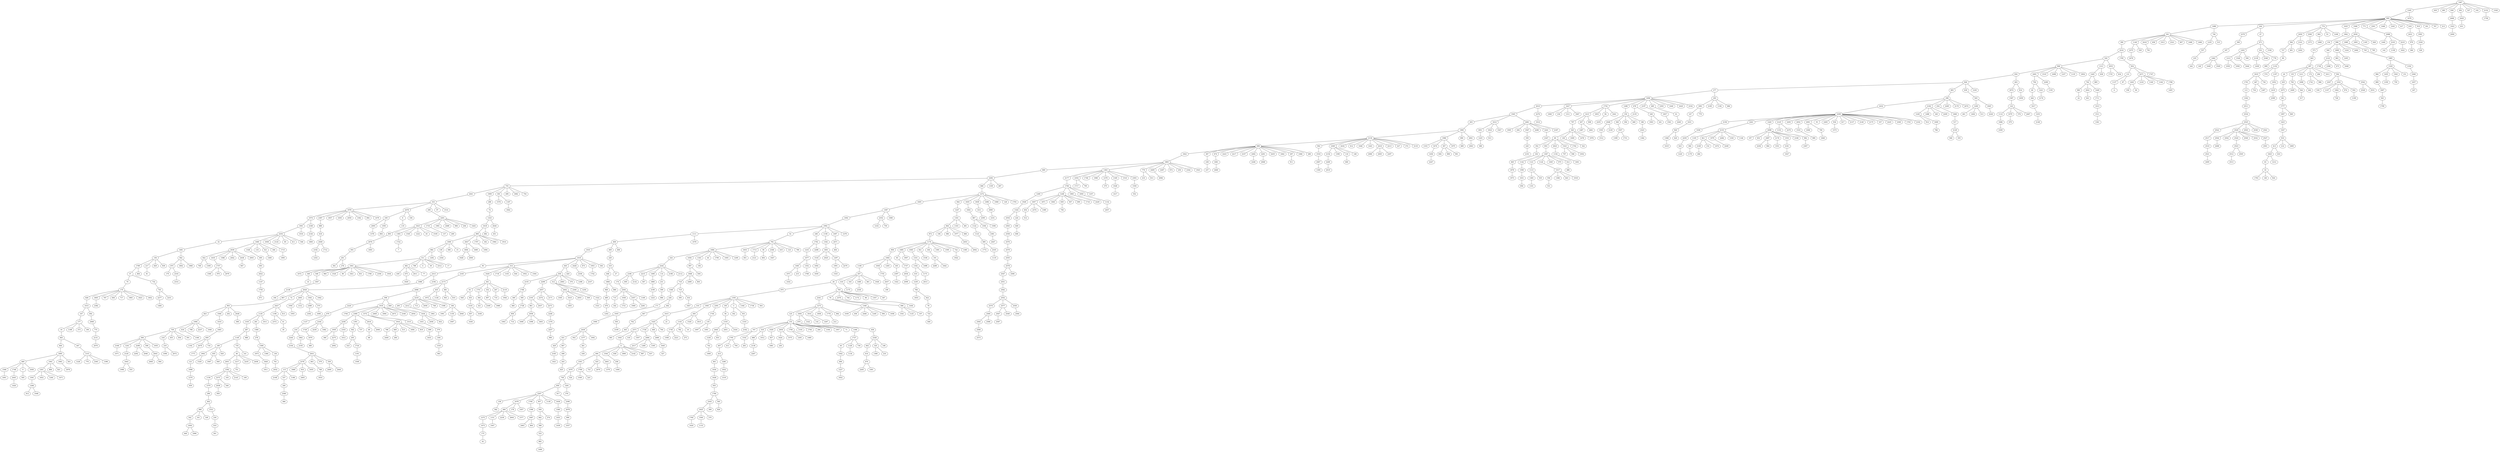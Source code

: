 strict graph "" {
	1467 -- 1245;
	1467 -- 630;
	1467 -- 483;
	1467 -- 838;
	1467 -- 292;
	1467 -- 327;
	1467 -- 102;
	1467 -- 2152;
	1467 -- 1528;
	1245 -- 909;
	1245 -- 1679;
	909 -- 1486;
	909 -- 244;
	909 -- 774;
	909 -- 1025;
	909 -- 1948;
	909 -- 771;
	909 -- 2301;
	909 -- 1446;
	909 -- 1243;
	909 -- 417;
	909 -- 618;
	909 -- 919;
	909 -- 181;
	909 -- 767;
	909 -- 213;
	1486 -- 341;
	1486 -- 740;
	341 -- 390;
	341 -- 1140;
	341 -- 2418;
	341 -- 458;
	341 -- 1913;
	341 -- 2321;
	341 -- 607;
	341 -- 1468;
	341 -- 1466;
	390 -- 2216;
	2216 -- 520;
	2216 -- 1785;
	520 -- 968;
	520 -- 1313;
	520 -- 2053;
	968 -- 834;
	968 -- 2491;
	968 -- 1519;
	968 -- 1698;
	968 -- 1237;
	968 -- 1135;
	968 -- 1854;
	834 -- 826;
	834 -- 403;
	826 -- 277;
	826 -- 805;
	826 -- 639;
	826 -- 1230;
	277 -- 1696;
	277 -- 293;
	1696 -- 2010;
	1696 -- 1627;
	1696 -- 1754;
	1696 -- 1288;
	1696 -- 478;
	1696 -- 2197;
	1696 -- 485;
	1696 -- 2393;
	1696 -- 1640;
	1696 -- 2420;
	1696 -- 2334;
	2010 -- 1945;
	2010 -- 2276;
	1945 -- 203;
	1945 -- 1614;
	1945 -- 2481;
	203 -- 1985;
	1985 -- 2134;
	1985 -- 1986;
	1985 -- 890;
	1985 -- 2061;
	2134 -- 698;
	2134 -- 902;
	2134 -- 2369;
	2134 -- 2434;
	2134 -- 612;
	2134 -- 1646;
	2134 -- 1443;
	2134 -- 2416;
	2134 -- 2213;
	2134 -- 227;
	2134 -- 372;
	2134 -- 2133;
	698 -- 1822;
	698 -- 387;
	698 -- 674;
	698 -- 2223;
	698 -- 2217;
	698 -- 2107;
	698 -- 2492;
	698 -- 2291;
	698 -- 2435;
	698 -- 1662;
	698 -- 297;
	698 -- 1066;
	698 -- 280;
	1822 -- 1865;
	1865 -- 869;
	1865 -- 1363;
	1865 -- 770;
	1865 -- 2409;
	1865 -- 2287;
	1865 -- 672;
	1865 -- 250;
	1865 -- 2342;
	1865 -- 1923;
	869 -- 2282;
	2282 -- 755;
	2282 -- 668;
	2282 -- 1339;
	2282 -- 487;
	755 -- 2441;
	755 -- 1909;
	755 -- 303;
	755 -- 499;
	755 -- 1882;
	755 -- 754;
	2441 -- 333;
	333 -- 1978;
	333 -- 2478;
	333 -- 290;
	333 -- 97;
	333 -- 1514;
	1978 -- 1074;
	1978 -- 2387;
	1978 -- 1857;
	1978 -- 1650;
	1978 -- 2050;
	1978 -- 1362;
	1978 -- 892;
	1978 -- 1479;
	1074 -- 1901;
	1074 -- 2168;
	1901 -- 2254;
	1901 -- 1016;
	2254 -- 32;
	2254 -- 1460;
	2254 -- 1838;
	2254 -- 2124;
	2254 -- 85;
	2254 -- 411;
	2254 -- 546;
	32 -- 1481;
	1481 -- 156;
	1481 -- 942;
	156 -- 1789;
	156 -- 217;
	156 -- 829;
	156 -- 939;
	1789 -- 37;
	1789 -- 464;
	37 -- 70;
	37 -- 732;
	70 -- 170;
	170 -- 828;
	170 -- 1805;
	170 -- 787;
	170 -- 836;
	170 -- 717;
	170 -- 1965;
	170 -- 1823;
	170 -- 1852;
	668 -- 1272;
	1272 -- 1605;
	1272 -- 944;
	1272 -- 1835;
	1272 -- 1839;
	1272 -- 1496;
	1272 -- 1068;
	1272 -- 128;
	1272 -- 1793;
	1605 -- 1387;
	1387 -- 1002;
	1387 -- 2352;
	1387 -- 1080;
	1002 -- 1992;
	1992 -- 1111;
	1992 -- 52;
	1992 -- 248;
	1992 -- 1158;
	1992 -- 1497;
	1992 -- 1279;
	1111 -- 408;
	1111 -- 1078;
	408 -- 1033;
	408 -- 409;
	408 -- 406;
	1033 -- 1019;
	1019 -- 95;
	1019 -- 314;
	1019 -- 645;
	1019 -- 2426;
	1019 -- 673;
	1019 -- 1953;
	1019 -- 363;
	95 -- 2313;
	2313 -- 1088;
	2313 -- 2194;
	1088 -- 2020;
	2020 -- 807;
	2020 -- 72;
	2020 -- 2493;
	2020 -- 1502;
	2020 -- 1942;
	807 -- 903;
	903 -- 823;
	903 -- 1946;
	903 -- 202;
	903 -- 2028;
	823 -- 1084;
	1084 -- 739;
	1084 -- 616;
	1084 -- 798;
	1084 -- 2237;
	1084 -- 1040;
	739 -- 506;
	739 -- 218;
	739 -- 455;
	739 -- 854;
	739 -- 591;
	828 -- 1015;
	1015 -- 167;
	1015 -- 692;
	167 -- 177;
	177 -- 16;
	177 -- 1189;
	177 -- 373;
	177 -- 190;
	16 -- 665;
	665 -- 664;
	665 -- 447;
	664 -- 1895;
	1895 -- 469;
	1895 -- 1941;
	1895 -- 1963;
	1895 -- 651;
	469 -- 1568;
	469 -- 1748;
	469 -- 9;
	469 -- 1658;
	1568 -- 1691;
	944 -- 1247;
	1247 -- 1341;
	1341 -- 844;
	1341 -- 1163;
	1341 -- 481;
	844 -- 872;
	844 -- 106;
	844 -- 586;
	844 -- 1977;
	844 -- 666;
	872 -- 1174;
	1174 -- 958;
	1174 -- 1685;
	1174 -- 1065;
	1174 -- 921;
	1174 -- 164;
	1174 -- 1581;
	1174 -- 1595;
	1174 -- 722;
	1174 -- 1385;
	958 -- 1064;
	1064 -- 1108;
	1064 -- 1836;
	1064 -- 1265;
	1064 -- 165;
	244 -- 2379;
	244 -- 47;
	2379 -- 308;
	308 -- 187;
	187 -- 1462;
	1462 -- 140;
	1462 -- 1649;
	1462 -- 1929;
	774 -- 2450;
	774 -- 2383;
	774 -- 802;
	774 -- 53;
	774 -- 1208;
	2450 -- 584;
	2450 -- 2141;
	584 -- 727;
	584 -- 491;
	2478 -- 339;
	2478 -- 8;
	2478 -- 336;
	339 -- 2093;
	339 -- 1593;
	2093 -- 1378;
	1108 -- 457;
	457 -- 26;
	457 -- 416;
	457 -- 163;
	457 -- 1480;
	457 -- 461;
	457 -- 1026;
	26 -- 870;
	26 -- 765;
	870 -- 1350;
	1350 -- 310;
	1350 -- 1565;
	1350 -- 2391;
	1350 -- 195;
	1350 -- 3;
	1350 -- 1344;
	1350 -- 1736;
	1350 -- 503;
	314 -- 2165;
	314 -- 1629;
	314 -- 1718;
	314 -- 1103;
	314 -- 644;
	314 -- 1952;
	314 -- 1504;
	2165 -- 2173;
	2173 -- 2086;
	2173 -- 435;
	2173 -- 681;
	2086 -- 598;
	2086 -- 2218;
	598 -- 2220;
	598 -- 1919;
	598 -- 849;
	2220 -- 679;
	679 -- 1127;
	679 -- 2164;
	1127 -- 216;
	216 -- 2244;
	216 -- 1862;
	765 -- 2341;
	765 -- 76;
	765 -- 2370;
	765 -- 744;
	765 -- 1172;
	765 -- 98;
	765 -- 1357;
	765 -- 347;
	1313 -- 1445;
	1313 -- 638;
	1445 -- 762;
	1445 -- 885;
	762 -- 883;
	762 -- 2041;
	762 -- 1449;
	72 -- 2427;
	2427 -- 1129;
	2427 -- 1196;
	2427 -- 613;
	1129 -- 1335;
	1129 -- 281;
	1129 -- 1011;
	1335 -- 287;
	287 -- 1149;
	287 -- 988;
	1149 -- 189;
	1149 -- 735;
	189 -- 1902;
	189 -- 655;
	189 -- 929;
	310 -- 1615;
	1615 -- 1425;
	1615 -- 21;
	1425 -- 2371;
	1425 -- 1726;
	1425 -- 448;
	1425 -- 764;
	2371 -- 1043;
	2371 -- 318;
	2371 -- 1507;
	1043 -- 11;
	11 -- 494;
	11 -- 1544;
	11 -- 658;
	11 -- 1890;
	11 -- 2142;
	11 -- 987;
	11 -- 637;
	494 -- 1501;
	494 -- 525;
	494 -- 2401;
	1501 -- 1670;
	1501 -- 1769;
	290 -- 2201;
	2201 -- 1623;
	2201 -- 1733;
	2201 -- 1981;
	2201 -- 2488;
	2201 -- 906;
	2201 -- 204;
	2201 -- 1424;
	1363 -- 2177;
	1363 -- 2354;
	1363 -- 1746;
	1363 -- 1980;
	1363 -- 1278;
	1363 -- 1349;
	1363 -- 1516;
	1363 -- 2303;
	2177 -- 1706;
	1706 -- 1269;
	1706 -- 1248;
	1706 -- 1983;
	1706 -- 1850;
	1706 -- 1257;
	1685 -- 83;
	1685 -- 1907;
	83 -- 1737;
	1737 -- 2034;
	1460 -- 2039;
	1460 -- 1326;
	1460 -- 110;
	1460 -- 521;
	1460 -- 346;
	2039 -- 922;
	2039 -- 1635;
	2039 -- 1588;
	2039 -- 2042;
	2039 -- 2438;
	2039 -- 2003;
	922 -- 769;
	922 -- 1309;
	52 -- 792;
	792 -- 1684;
	792 -- 1653;
	792 -- 1713;
	792 -- 58;
	792 -- 2346;
	792 -- 419;
	792 -- 123;
	792 -- 780;
	1684 -- 324;
	1684 -- 1056;
	1684 -- 1343;
	1684 -- 44;
	1684 -- 1790;
	1684 -- 1005;
	1684 -- 1209;
	324 -- 2242;
	2242 -- 2186;
	2242 -- 2215;
	2242 -- 1490;
	2242 -- 114;
	2242 -- 2198;
	2242 -- 2112;
	2186 -- 174;
	2186 -- 695;
	2186 -- 2132;
	174 -- 2304;
	2304 -- 715;
	2304 -- 1938;
	2304 -- 2357;
	2304 -- 1169;
	2215 -- 567;
	805 -- 298;
	298 -- 2432;
	298 -- 2182;
	298 -- 254;
	298 -- 2285;
	298 -- 2170;
	298 -- 2474;
	2432 -- 2208;
	2208 -- 2156;
	2208 -- 2261;
	2208 -- 1420;
	2208 -- 2125;
	2208 -- 2293;
	2208 -- 2052;
	2208 -- 2091;
	2208 -- 55;
	2208 -- 2283;
	2208 -- 934;
	2208 -- 617;
	2208 -- 2137;
	2208 -- 2140;
	2208 -- 2175;
	2208 -- 337;
	2208 -- 2225;
	2208 -- 2300;
	2208 -- 1703;
	2208 -- 2102;
	409 -- 229;
	229 -- 319;
	319 -- 646;
	319 -- 27;
	646 -- 1866;
	1866 -- 969;
	1866 -- 880;
	902 -- 1918;
	1918 -- 2067;
	883 -- 22;
	2341 -- 1273;
	1273 -- 125;
	1273 -- 1604;
	1273 -- 1814;
	1273 -- 1858;
	1273 -- 1776;
	1273 -- 862;
	125 -- 153;
	153 -- 747;
	153 -- 518;
	153 -- 1029;
	153 -- 2454;
	153 -- 1700;
	153 -- 1316;
	153 -- 1783;
	153 -- 264;
	153 -- 1356;
	153 -- 1957;
	153 -- 71;
	747 -- 1795;
	747 -- 1532;
	1795 -- 407;
	1795 -- 611;
	1795 -- 704;
	407 -- 415;
	415 -- 601;
	415 -- 1280;
	601 -- 1034;
	1034 -- 1628;
	1628 -- 935;
	935 -- 1784;
	1784 -- 2343;
	1784 -- 565;
	2244 -- 2104;
	2104 -- 2031;
	2031 -- 2378;
	2031 -- 463;
	2031 -- 579;
	2031 -- 559;
	2378 -- 115;
	2378 -- 1868;
	2378 -- 916;
	2378 -- 1655;
	115 -- 2108;
	115 -- 537;
	115 -- 1186;
	2156 -- 1036;
	1036 -- 2259;
	2259 -- 623;
	623 -- 1220;
	1269 -- 1928;
	1928 -- 1324;
	1324 -- 2554;
	1324 -- 224;
	2554 -- 2563;
	2563 -- 2558;
	2558 -- 2576;
	2576 -- 2579;
	2579 -- 2555;
	2555 -- 2578;
	2578 -- 2547;
	2578 -- 2580;
	2547 -- 2551;
	2551 -- 2562;
	2562 -- 2552;
	2552 -- 2570;
	2552 -- 2577;
	2552 -- 2550;
	1902 -- 121;
	1902 -- 1529;
	121 -- 1998;
	1998 -- 1270;
	1270 -- 659;
	2261 -- 2153;
	2153 -- 1105;
	2153 -- 821;
	2153 -- 1979;
	2153 -- 2284;
	2153 -- 1330;
	2153 -- 1146;
	2570 -- 2560;
	2560 -- 2583;
	2560 -- 2586;
	2583 -- 2584;
	2584 -- 2573;
	645 -- 650;
	645 -- 420;
	650 -- 2155;
	650 -- 2299;
	650 -- 312;
	650 -- 2083;
	650 -- 370;
	650 -- 1298;
	2155 -- 1766;
	1766 -- 369;
	1766 -- 585;
	369 -- 460;
	447 -- 1315;
	1315 -- 1226;
	1315 -- 776;
	1315 -- 2363;
	1315 -- 1396;
	1919 -- 1764;
	1919 -- 2380;
	1919 -- 1572;
	1919 -- 2469;
	1919 -- 1894;
	1919 -- 2473;
	1919 -- 2160;
	1919 -- 2054;
	1623 -- 893;
	1623 -- 1383;
	1623 -- 1545;
	1623 -- 1222;
	1623 -- 43;
	1623 -- 1539;
	893 -- 2076;
	2076 -- 593;
	2076 -- 1693;
	593 -- 201;
	1420 -- 2098;
	849 -- 1434;
	1434 -- 1431;
	1434 -- 2456;
	1434 -- 832;
	2343 -- 1625;
	2343 -- 309;
	1625 -- 1760;
	1625 -- 1500;
	1625 -- 270;
	1726 -- 2484;
	2484 -- 2317;
	2484 -- 1260;
	2484 -- 1305;
	1025 -- 1962;
	1962 -- 154;
	154 -- 573;
	573 -- 843;
	843 -- 497;
	497 -- 20;
	497 -- 155;
	497 -- 1211;
	497 -- 172;
	497 -- 284;
	497 -- 1611;
	1948 -- 2030;
	2030 -- 998;
	2030 -- 1989;
	2030 -- 1893;
	2030 -- 1185;
	2030 -- 628;
	998 -- 569;
	998 -- 1889;
	998 -- 1224;
	998 -- 2482;
	569 -- 2123;
	2123 -- 1738;
	2123 -- 2386;
	2123 -- 473;
	1738 -- 502;
	502 -- 2307;
	502 -- 1032;
	502 -- 2542;
	1065 -- 1331;
	1331 -- 1162;
	1331 -- 1498;
	1162 -- 410;
	1162 -- 1173;
	410 -- 1239;
	1239 -- 766;
	766 -- 1833;
	766 -- 622;
	1629 -- 441;
	441 -- 54;
	441 -- 1751;
	441 -- 332;
	441 -- 267;
	441 -- 2119;
	1627 -- 1060;
	1627 -- 234;
	1627 -- 1311;
	1627 -- 1847;
	1326 -- 495;
	495 -- 693;
	693 -- 2022;
	2022 -- 1147;
	1056 -- 997;
	997 -- 1848;
	997 -- 830;
	1848 -- 718;
	1848 -- 2489;
	1848 -- 803;
	718 -- 1546;
	718 -- 719;
	1546 -- 226;
	226 -- 171;
	226 -- 462;
	171 -- 1935;
	1935 -- 1906;
	1935 -- 550;
	1906 -- 2430;
	2430 -- 431;
	2430 -- 952;
	2430 -- 1377;
	2430 -- 1092;
	20 -- 635;
	635 -- 1675;
	1675 -- 361;
	361 -- 1777;
	1777 -- 1997;
	1777 -- 865;
	1997 -- 1423;
	1604 -- 879;
	1604 -- 1322;
	879 -- 1306;
	879 -- 436;
	1306 -- 1727;
	1727 -- 65;
	1727 -- 1128;
	1727 -- 730;
	65 -- 1042;
	1042 -- 696;
	696 -- 1227;
	727 -- 99;
	99 -- 1152;
	1152 -- 1819;
	1152 -- 574;
	1152 -- 1197;
	565 -- 820;
	1909 -- 288;
	288 -- 74;
	74 -- 1323;
	1323 -- 1618;
	1323 -- 2026;
	1618 -- 808;
	1618 -- 682;
	808 -- 1000;
	808 -- 2027;
	808 -- 1707;
	808 -- 182;
	808 -- 1964;
	808 -- 1914;
	719 -- 395;
	719 -- 432;
	281 -- 1580;
	1580 -- 278;
	1986 -- 1333;
	1986 -- 1674;
	1986 -- 307;
	1986 -- 1975;
	248 -- 1762;
	1762 -- 1233;
	1762 -- 2288;
	518 -- 688;
	518 -- 1012;
	688 -- 2136;
	1754 -- 1413;
	1754 -- 1853;
	1754 -- 94;
	1754 -- 1641;
	1413 -- 797;
	1413 -- 207;
	1413 -- 908;
	797 -- 320;
	320 -- 69;
	320 -- 138;
	320 -- 1009;
	320 -- 1478;
	320 -- 1976;
	69 -- 352;
	69 -- 853;
	69 -- 2023;
	69 -- 1523;
	69 -- 1702;
	352 -- 104;
	104 -- 465;
	465 -- 1876;
	1876 -- 1973;
	735 -- 46;
	735 -- 141;
	46 -- 2051;
	46 -- 1217;
	46 -- 2235;
	46 -- 2458;
	2051 -- 1592;
	1592 -- 1156;
	1592 -- 2373;
	1592 -- 103;
	1592 -- 2143;
	1592 -- 109;
	1156 -- 1570;
	1570 -- 296;
	296 -- 402;
	402 -- 980;
	402 -- 1531;
	1733 -- 137;
	2125 -- 1153;
	2125 -- 2270;
	2299 -- 2057;
	2057 -- 2193;
	2057 -- 2274;
	2057 -- 2171;
	2193 -- 861;
	2193 -- 2037;
	861 -- 2058;
	2058 -- 1608;
	2058 -- 1098;
	2058 -- 1603;
	2067 -- 1300;
	2493 -- 1956;
	2493 -- 1312;
	1956 -- 1955;
	1423 -- 1547;
	525 -- 721;
	525 -- 2470;
	1614 -- 1851;
	1614 -- 1816;
	1614 -- 1927;
	921 -- 1538;
	2182 -- 1228;
	2182 -- 1488;
	2182 -- 160;
	2182 -- 2209;
	387 -- 238;
	238 -- 237;
	1819 -- 1791;
	1819 -- 467;
	1819 -- 736;
	1791 -- 113;
	113 -- 1302;
	1302 -- 2511;
	2511 -- 2534;
	2534 -- 2525;
	2525 -- 2522;
	2525 -- 2529;
	2525 -- 2503;
	2525 -- 2538;
	2525 -- 2541;
	2522 -- 2517;
	2517 -- 2510;
	2491 -- 794;
	2491 -- 2290;
	2041 -- 641;
	2052 -- 1533;
	1989 -- 745;
	745 -- 1885;
	1885 -- 1329;
	1885 -- 1354;
	1329 -- 966;
	1329 -- 1455;
	1329 -- 1563;
	1329 -- 151;
	1593 -- 804;
	1635 -- 1757;
	1757 -- 1560;
	1757 -- 970;
	1757 -- 2079;
	293 -- 1891;
	293 -- 2185;
	293 -- 1194;
	293 -- 686;
	853 -- 1367;
	1367 -- 1142;
	1367 -- 1121;
	1367 -- 1124;
	1367 -- 1045;
	1367 -- 975;
	1367 -- 412;
	1142 -- 1590;
	1590 -- 1031;
	2373 -- 2038;
	2373 -- 540;
	2038 -- 959;
	2529 -- 2504;
	2529 -- 2502;
	2529 -- 2520;
	2529 -- 2500;
	2529 -- 2532;
	2529 -- 2527;
	1891 -- 147;
	1891 -- 779;
	147 -- 1631;
	2274 -- 2273;
	1140 -- 2375;
	1140 -- 529;
	2375 -- 2476;
	403 -- 2074;
	403 -- 814;
	1288 -- 150;
	150 -- 2048;
	150 -- 360;
	150 -- 394;
	150 -- 468;
	150 -- 186;
	2048 -- 1555;
	2048 -- 2145;
	1233 -- 1077;
	1077 -- 1483;
	1077 -- 1352;
	1483 -- 1971;
	1483 -- 215;
	1971 -- 1432;
	506 -- 2166;
	506 -- 1241;
	506 -- 2296;
	506 -- 508;
	506 -- 1055;
	2166 -- 1071;
	1196 -- 2372;
	1196 -- 41;
	1670 -- 738;
	1670 -- 524;
	738 -- 850;
	738 -- 1281;
	850 -- 2207;
	850 -- 917;
	2207 -- 158;
	2207 -- 1678;
	2207 -- 1709;
	2207 -- 957;
	2207 -- 1139;
	2207 -- 1636;
	158 -- 582;
	2091 -- 1006;
	2091 -- 700;
	1631 -- 920;
	920 -- 1368;
	920 -- 620;
	1368 -- 1619;
	2273 -- 2248;
	2380 -- 2258;
	2380 -- 1391;
	2380 -- 2016;
	76 -- 1340;
	76 -- 496;
	1340 -- 1039;
	1340 -- 456;
	1340 -- 2446;
	1340 -- 1249;
	1340 -- 594;
	1340 -- 1058;
	1785 -- 654;
	654 -- 131;
	654 -- 2271;
	654 -- 1747;
	794 -- 40;
	794 -- 1221;
	40 -- 444;
	444 -- 1617;
	1617 -- 1253;
	1253 -- 2148;
	431 -- 429;
	431 -- 667;
	429 -- 2183;
	201 -- 561;
	201 -- 276;
	435 -- 1972;
	435 -- 1126;
	1972 -- 166;
	166 -- 1991;
	166 -- 1150;
	166 -- 2040;
	740 -- 1235;
	740 -- 315;
	674 -- 1681;
	1681 -- 2460;
	254 -- 1660;
	47 -- 671;
	671 -- 1203;
	671 -- 331;
	671 -- 1536;
	1203 -- 1213;
	1203 -- 1526;
	1203 -- 590;
	1213 -- 1050;
	1213 -- 1958;
	1228 -- 914;
	1228 -- 1600;
	1572 -- 1916;
	1572 -- 1515;
	1916 -- 788;
	1916 -- 669;
	1916 -- 515;
	1916 -- 1856;
	1916 -- 819;
	2354 -- 1717;
	2354 -- 795;
	1565 -- 450;
	450 -- 1143;
	450 -- 1520;
	450 -- 1815;
	1941 -- 1201;
	1941 -- 884;
	1941 -- 621;
	1201 -- 1591;
	1201 -- 1652;
	1201 -- 1264;
	1201 -- 1471;
	2370 -- 1436;
	1000 -- 964;
	1000 -- 139;
	1000 -- 580;
	1000 -- 15;
	964 -- 511;
	964 -- 1292;
	511 -- 1841;
	511 -- 482;
	511 -- 789;
	511 -- 4;
	511 -- 39;
	511 -- 2312;
	511 -- 17;
	1841 -- 1672;
	1841 -- 349;
	1841 -- 548;
	1841 -- 960;
	1841 -- 1524;
	1841 -- 89;
	1841 -- 1821;
	1841 -- 831;
	1841 -- 1780;
	1841 -- 2356;
	1841 -- 1934;
	2577 -- 2567;
	2577 -- 2549;
	1591 -- 1266;
	1266 -- 812;
	1266 -- 1048;
	2369 -- 2154;
	2369 -- 1390;
	2369 -- 116;
	2369 -- 148;
	2154 -- 2269;
	1158 -- 1342;
	1342 -- 1601;
	1601 -- 1518;
	1601 -- 2025;
	1601 -- 1297;
	1518 -- 1692;
	155 -- 783;
	1862 -- 2105;
	2098 -- 197;
	2098 -- 653;
	2098 -- 2087;
	2098 -- 2176;
	2098 -- 1553;
	2098 -- 2180;
	2098 -- 982;
	1248 -- 1007;
	1248 -- 1871;
	1248 -- 1663;
	1248 -- 839;
	1248 -- 507;
	1248 -- 895;
	1248 -- 1716;
	1007 -- 454;
	1007 -- 2374;
	1007 -- 1389;
	454 -- 512;
	312 -- 2402;
	312 -- 2340;
	312 -- 1250;
	1544 -- 258;
	258 -- 1494;
	1838 -- 1715;
	1715 -- 1995;
	1748 -- 2445;
	2445 -- 1426;
	478 -- 2135;
	478 -- 240;
	1121 -- 1113;
	1113 -- 1365;
	1113 -- 535;
	942 -- 875;
	942 -- 1802;
	942 -- 1968;
	1431 -- 379;
	2258 -- 1959;
	2258 -- 2163;
	1959 -- 380;
	1959 -- 2275;
	1143 -- 1730;
	1143 -- 782;
	1143 -- 10;
	1730 -- 1508;
	1730 -- 2221;
	2481 -- 1905;
	2481 -- 294;
	2481 -- 1947;
	2481 -- 2286;
	2481 -- 2241;
	2481 -- 2187;
	1235 -- 557;
	1547 -- 910;
	910 -- 413;
	910 -- 214;
	910 -- 1809;
	416 -- 1175;
	2383 -- 1571;
	1835 -- 1602;
	1602 -- 867;
	867 -- 1122;
	867 -- 1304;
	867 -- 1506;
	1122 -- 1123;
	1123 -- 685;
	685 -- 1772;
	685 -- 2335;
	1173 -- 2013;
	1211 -- 1898;
	1678 -- 490;
	1678 -- 178;
	1678 -- 1457;
	557 -- 235;
	235 -- 242;
	1241 -- 2120;
	2120 -- 1643;
	1643 -- 1996;
	1643 -- 555;
	131 -- 1137;
	131 -- 87;
	2183 -- 1421;
	2402 -- 1505;
	2402 -- 1610;
	2402 -- 2055;
	2402 -- 509;
	1354 -- 2360;
	2053 -- 1735;
	2053 -- 634;
	1391 -- 562;
	1391 -- 737;
	639 -- 925;
	925 -- 1200;
	925 -- 1845;
	980 -- 542;
	980 -- 101;
	980 -- 149;
	542 -- 1004;
	1004 -- 446;
	1004 -- 1896;
	278 -- 1589;
	1589 -- 1873;
	1589 -- 1384;
	1589 -- 136;
	2391 -- 1744;
	1653 -- 851;
	2269 -- 2019;
	1981 -- 269;
	2550 -- 2564;
	413 -- 1825;
	413 -- 633;
	1825 -- 63;
	1825 -- 1212;
	63 -- 33;
	33 -- 1763;
	33 -- 146;
	33 -- 924;
	379 -- 1381;
	771 -- 2088;
	2088 -- 1440;
	2088 -- 2103;
	2088 -- 2219;
	1383 -- 1722;
	1029 -- 837;
	837 -- 1881;
	54 -- 928;
	54 -- 453;
	2248 -- 1376;
	2074 -- 1587;
	1587 -- 124;
	1713 -- 2121;
	2387 -- 888;
	888 -- 418;
	418 -- 2049;
	2049 -- 2192;
	2049 -- 1712;
	1124 -- 1517;
	2192 -- 1252;
	467 -- 734;
	467 -- 1287;
	1502 -- 2389;
	1502 -- 575;
	875 -- 179;
	875 -- 2316;
	303 -- 1576;
	303 -- 1187;
	436 -- 2328;
	2328 -- 602;
	2328 -- 325;
	2328 -- 108;
	1769 -- 1549;
	1769 -- 223;
	1200 -- 401;
	1200 -- 1404;
	1200 -- 513;
	1517 -- 556;
	1517 -- 1366;
	1517 -- 643;
	1517 -- 1018;
	1814 -- 132;
	1814 -- 1267;
	562 -- 205;
	1533 -- 989;
	1532 -- 263;
	732 -- 743;
	743 -- 2277;
	743 -- 2231;
	1983 -- 2229;
	681 -- 943;
	681 -- 810;
	616 -- 1346;
	966 -- 889;
	889 -- 1807;
	1807 -- 543;
	543 -- 1799;
	1751 -- 364;
	364 -- 321;
	364 -- 2349;
	453 -- 1418;
	1105 -- 384;
	384 -- 1179;
	1217 -- 751;
	1805 -- 2382;
	715 -- 162;
	1455 -- 1359;
	2023 -- 1154;
	1154 -- 1401;
	2168 -- 2144;
	2144 -- 1800;
	1526 -- 1644;
	217 -- 81;
	2504 -- 2498;
	1744 -- 135;
	135 -- 1097;
	135 -- 1001;
	1674 -- 1456;
	821 -- 2169;
	821 -- 152;
	821 -- 1474;
	969 -- 489;
	2454 -- 1624;
	2454 -- 1575;
	1624 -- 236;
	2027 -- 1804;
	2027 -- 1689;
	1804 -- 1828;
	1804 -- 2000;
	218 -- 219;
	219 -- 1096;
	219 -- 2072;
	1946 -- 1010;
	1010 -- 1665;
	1665 -- 859;
	859 -- 1192;
	859 -- 2479;
	859 -- 716;
	164 -- 191;
	191 -- 2280;
	191 -- 1642;
	2034 -- 2099;
	9 -- 505;
	1839 -- 1411;
	1411 -- 2395;
	2510 -- 2521;
	2521 -- 2495;
	2218 -- 295;
	2218 -- 2212;
	2218 -- 713;
	2218 -- 2056;
	2218 -- 749;
	2218 -- 1598;
	1523 -- 707;
	1523 -- 596;
	1523 -- 1054;
	195 -- 56;
	56 -- 1318;
	2026 -- 451;
	2340 -- 1522;
	1522 -- 1521;
	307 -- 694;
	307 -- 898;
	307 -- 901;
	2492 -- 2246;
	1352 -- 1768;
	331 -- 2139;
	331 -- 2348;
	331 -- 778;
	482 -- 439;
	482 -- 675;
	482 -- 2011;
	482 -- 77;
	602 -- 614;
	614 -- 670;
	1449 -- 1711;
	205 -- 523;
	205 -- 1724;
	2296 -- 2292;
	2296 -- 2046;
	489 -- 676;
	1563 -- 759;
	770 -- 210;
	770 -- 813;
	556 -- 531;
	1979 -- 2249;
	670 -- 2265;
	670 -- 1491;
	1600 -- 786;
	1318 -- 2464;
	1318 -- 2451;
	1318 -- 2324;
	2464 -- 1236;
	2464 -- 833;
	2418 -- 781;
	585 -- 1728;
	1728 -- 858;
	858 -- 1063;
	858 -- 714;
	1227 -- 1832;
	2163 -- 1612;
	139 -- 2344;
	692 -- 2069;
	2069 -- 775;
	775 -- 2131;
	2131 -- 2070;
	1836 -- 1755;
	1755 -- 2437;
	676 -- 1202;
	240 -- 1903;
	240 -- 241;
	1490 -- 1880;
	1880 -- 2199;
	2199 -- 1223;
	2352 -- 1232;
	2352 -- 750;
	1365 -- 1101;
	2016 -- 49;
	2016 -- 2006;
	49 -- 88;
	1280 -- 1932;
	1932 -- 1319;
	1376 -- 2257;
	2257 -- 990;
	2169 -- 484;
	1377 -- 261;
	261 -- 438;
	2164 -- 1729;
	2164 -- 2230;
	2164 -- 1482;
	1729 -- 1879;
	1879 -- 480;
	2139 -- 1438;
	360 -- 1937;
	1937 -- 1399;
	1937 -- 1731;
	1660 -- 517;
	1297 -- 1091;
	1297 -- 2279;
	1236 -- 742;
	742 -- 1069;
	1845 -- 2226;
	655 -- 1967;
	655 -- 949;
	1381 -- 1535;
	2271 -- 1263;
	2271 -- 1218;
	2271 -- 1160;
	2271 -- 1164;
	2271 -- 1788;
	2197 -- 1837;
	1837 -- 1561;
	782 -- 275;
	1760 -- 1620;
	485 -- 61;
	61 -- 2260;
	207 -- 1487;
	207 -- 2461;
	1938 -- 1721;
	1278 -- 375;
	2291 -- 2068;
	1535 -- 963;
	1700 -- 1293;
	1700 -- 1469;
	2141 -- 2202;
	463 -- 748;
	748 -- 1810;
	508 -- 2043;
	2043 -- 2065;
	2043 -- 904;
	1709 -- 1398;
	1398 -- 1687;
	1687 -- 2463;
	1687 -- 864;
	2028 -- 398;
	1304 -- 2381;
	2381 -- 2447;
	1263 -- 358;
	1263 -- 38;
	2389 -- 2302;
	332 -- 697;
	957 -- 930;
	930 -- 662;
	930 -- 274;
	662 -- 588;
	1898 -- 442;
	1889 -- 983;
	1889 -- 1205;
	890 -- 689;
	1281 -- 376;
	58 -- 604;
	349 -- 14;
	3 -- 342;
	3 -- 353;
	1221 -- 2174;
	1032 -- 539;
	1032 -- 1107;
	1032 -- 1062;
	1032 -- 974;
	1032 -- 932;
	788 -- 2440;
	124 -- 1114;
	124 -- 1079;
	124 -- 576;
	124 -- 2467;
	2212 -- 1961;
	2290 -- 1193;
	2409 -- 2084;
	490 -- 1275;
	490 -- 1151;
	490 -- 2239;
	490 -- 2004;
	490 -- 1577;
	1275 -- 1473;
	1473 -- 175;
	175 -- 42;
	116 -- 660;
	448 -- 2480;
	2480 -- 1645;
	1645 -- 527;
	1128 -- 1134;
	325 -- 1380;
	325 -- 233;
	1515 -- 699;
	1151 -- 1047;
	838 -- 2468;
	2468 -- 1023;
	1023 -- 2090;
	2103 -- 142;
	2103 -- 1138;
	2087 -- 2256;
	2087 -- 984;
	548 -- 1567;
	1567 -- 2138;
	1851 -- 1225;
	1225 -- 388;
	114 -- 231;
	537 -- 200;
	200 -- 2366;
	2366 -- 466;
	496 -- 1541;
	496 -- 1125;
	496 -- 107;
	2276 -- 1014;
	934 -- 1573;
	1555 -- 1512;
	2176 -- 1551;
	1722 -- 7;
	2275 -- 2092;
	1137 -- 6;
	1480 -- 2330;
	1497 -- 2471;
	2136 -- 2267;
	1500 -- 1133;
	802 -- 1668;
	1963 -- 1878;
	1197 -- 1052;
	1052 -- 1419;
	1419 -- 2399;
	783 -- 1609;
	783 -- 544;
	1496 -- 2085;
	2360 -- 1657;
	1893 -- 785;
	575 -- 1690;
	1724 -- 1191;
	1191 -- 1509;
	2567 -- 2587;
	2277 -- 1484;
	669 -- 266;
	1816 -- 913;
	2357 -- 1949;
	2357 -- 2281;
	1553 -- 2181;
	559 -- 2400;
	559 -- 2444;
	2416 -- 2080;
	2416 -- 2005;
	2416 -- 2297;
	517 -- 2129;
	2129 -- 568;
	2129 -- 355;
	1031 -- 856;
	1873 -- 1826;
	1349 -- 1028;
	1114 -- 1686;
	1686 -- 2309;
	983 -- 1648;
	2219 -- 1622;
	172 -- 1741;
	172 -- 986;
	1657 -- 247;
	1147 -- 1750;
	1750 -- 871;
	667 -- 498;
	498 -- 243;
	839 -- 758;
	1418 -- 857;
	1418 -- 1638;
	699 -- 1633;
	2426 -- 2336;
	2336 -- 2337;
	2138 -- 184;
	1707 -- 1094;
	2346 -- 1647;
	2316 -- 2314;
	857 -- 1630;
	1091 -- 1525;
	622 -- 78;
	1187 -- 1842;
	138 -- 322;
	2303 -- 1550;
	1550 -- 552;
	243 -- 625;
	292 -- 2429;
	2429 -- 631;
	2520 -- 2523;
	2523 -- 2512;
	2523 -- 2505;
	2512 -- 2513;
	1610 -- 1855;
	1079 -- 479;
	814 -- 1659;
	267 -- 710;
	917 -- 2390;
	588 -- 533;
	533 -- 882;
	1150 -- 1067;
	1977 -- 2453;
	2453 -- 2002;
	1062 -- 728;
	1947 -- 359;
	359 -- 220;
	618 -- 2431;
	2431 -- 979;
	979 -- 366;
	919 -- 1993;
	1993 -- 2320;
	2320 -- 328;
	1531 -- 230;
	1456 -- 2247;
	2390 -- 2078;
	2078 -- 999;
	999 -- 1037;
	1343 -- 194;
	697 -- 1988;
	2152 -- 1758;
	8 -- 119;
	2438 -- 947;
	2119 -- 1944;
	1028 -- 1417;
	882 -- 1489;
	224 -- 649;
	412 -- 486;
	2085 -- 2101;
	521 -- 1400;
	230 -- 610;
	610 -- 501;
	297 -- 911;
	2527 -- 2501;
	1953 -- 1742;
	1711 -- 1013;
	1013 -- 1511;
	1511 -- 1361;
	2181 -- 1027;
	353 -- 1310;
	1310 -- 2162;
	2401 -- 1379;
	544 -- 317;
	932 -- 1199;
	231 -- 599;
	675 -- 1829;
	2542 -- 2528;
	2542 -- 2531;
	220 -- 2191;
	2479 -- 1771;
	2471 -- 404;
	462 -- 847;
	847 -- 702;
	702 -- 445;
	445 -- 385;
	916 -- 2405;
	550 -- 2109;
	1850 -- 1132;
	1132 -- 2457;
	2437 -- 199;
	41 -- 30;
	94 -- 2255;
	1776 -- 212;
	165 -- 2397;
	2397 -- 1422;
	778 -- 899;
	722 -- 1922;
	1826 -- 1911;
	136 -- 761;
	78 -- 723;
	723 -- 640;
	1636 -- 1360;
	1360 -- 1453;
	1453 -- 1439;
	2241 -- 2347;
	2335 -- 1119;
	1788 -- 1405;
	649 -- 606;
	2061 -- 2063;
	982 -- 2367;
	761 -- 2032;
	186 -- 2323;
	2323 -- 1364;
	432 -- 1827;
	1692 -- 1830;
	599 -- 886;
	700 -- 1840;
}
